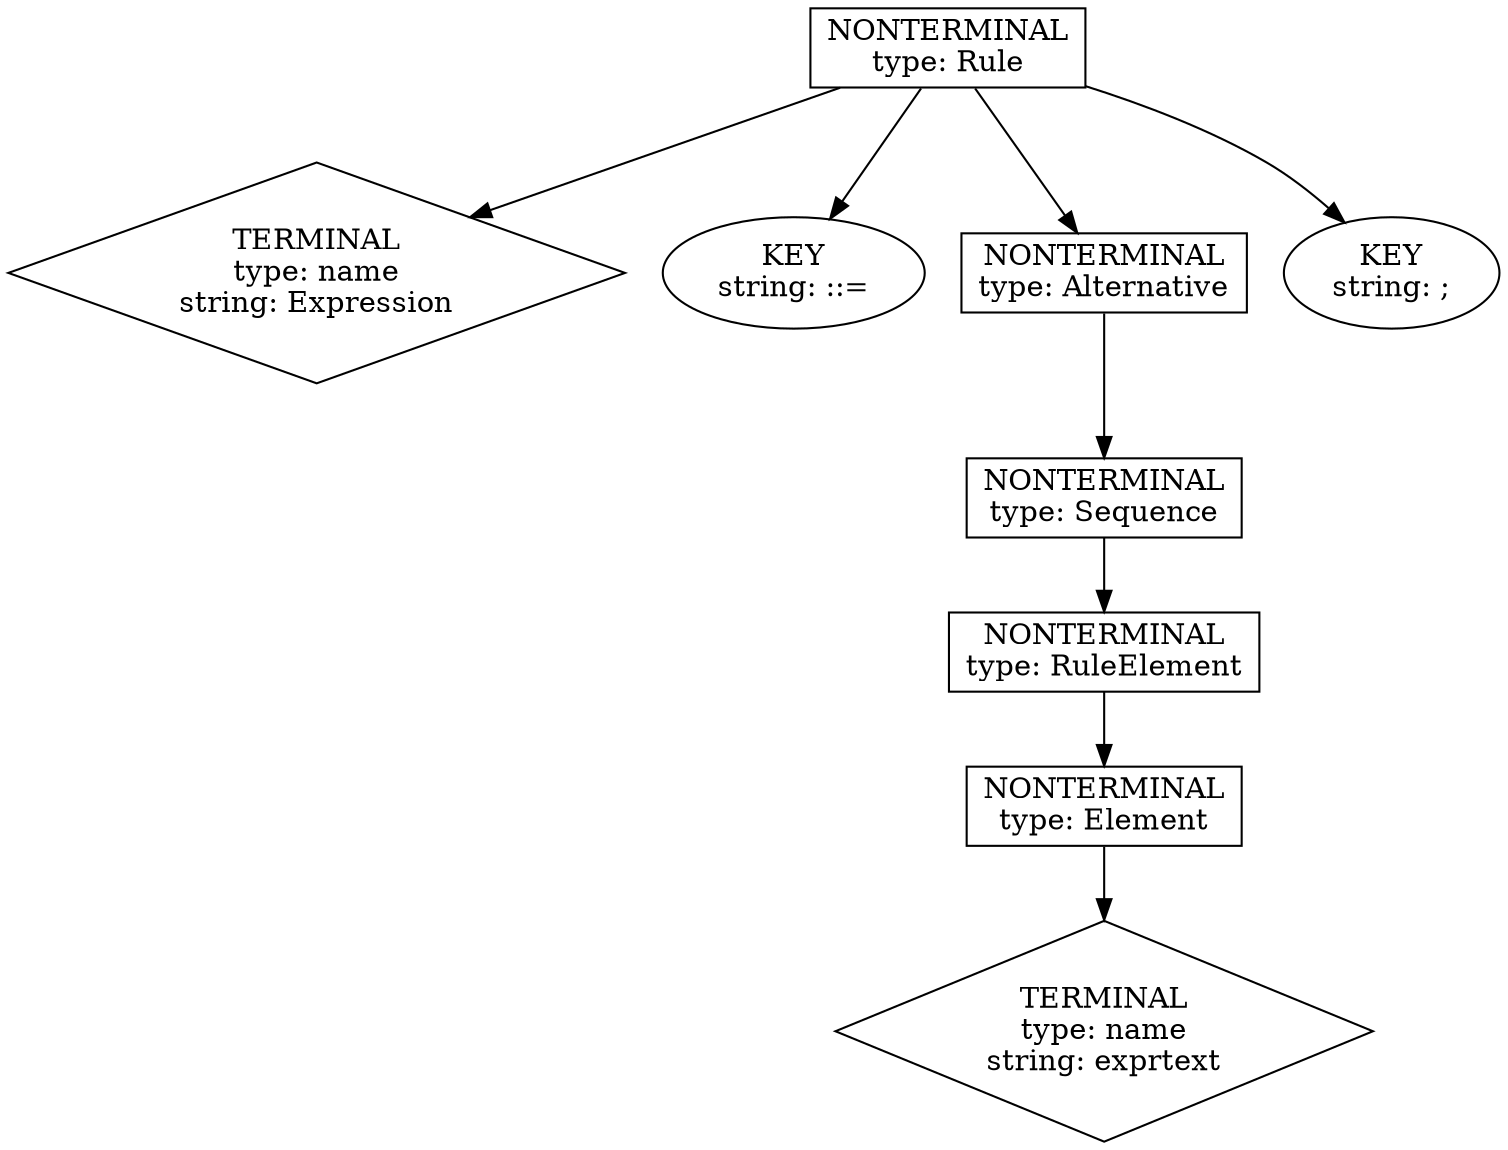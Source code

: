 digraph ast_Expression {
	1 [label="NONTERMINAL
type: Rule" shape=box]
	2 [label="TERMINAL
type: name
string: Expression" shape=diamond]
	1 -> 2
	3 [label="KEY
string: ::=" shape=oval]
	1 -> 3
	4 [label="NONTERMINAL
type: Alternative" shape=box]
	1 -> 4
	5 [label="KEY
string: ;" shape=oval]
	1 -> 5
	6 [label="NONTERMINAL
type: Sequence" shape=box]
	4 -> 6
	7 [label="NONTERMINAL
type: RuleElement" shape=box]
	6 -> 7
	8 [label="NONTERMINAL
type: Element" shape=box]
	7 -> 8
	9 [label="TERMINAL
type: name
string: exprtext" shape=diamond]
	8 -> 9
}

